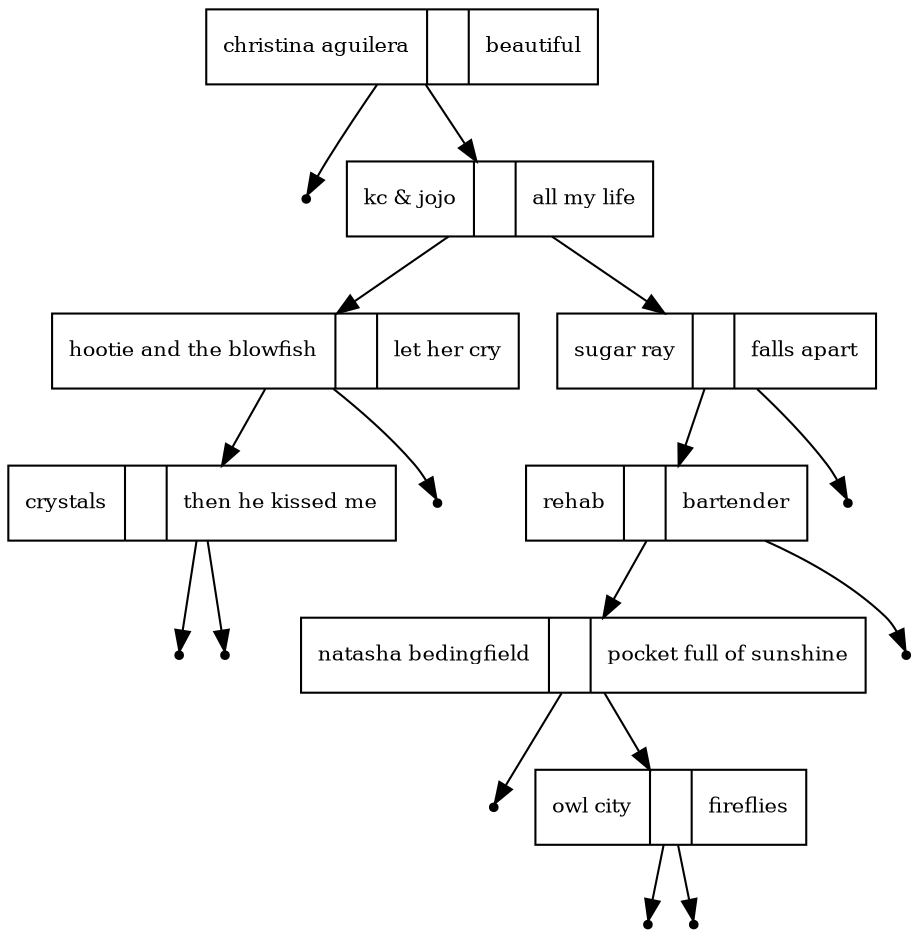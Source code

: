 digraph{
graph [ordering="out"];
node [fontsize = "10"shape = "record"];
"christina aguilera" [label ="christina aguilera | |  beautiful"];
"kc & jojo" [label ="kc & jojo | |  all my life"];
"hootie and the blowfish" [label ="hootie and the blowfish | |  let her cry"];
"crystals" [label ="crystals | |  then he kissed me"];
"sugar ray" [label ="sugar ray | |  falls apart"];
"rehab" [label ="rehab | |  bartender"];
"natasha bedingfield" [label ="natasha bedingfield | |  pocket full of sunshine"];
"owl city" [label ="owl city | |  fireflies"];
nullptr20[shape=point]
"christina aguilera"  -> nullptr20
"christina aguilera"  -> "kc & jojo" 
"kc & jojo"  -> "hootie and the blowfish" 
"hootie and the blowfish"  -> "crystals" 
nullptr21[shape=point]
"crystals"  -> nullptr21
nullptr22[shape=point]
"crystals"  -> nullptr22
nullptr23[shape=point]
"hootie and the blowfish"  -> nullptr23
"kc & jojo"  -> "sugar ray" 
"sugar ray"  -> "rehab" 
"rehab"  -> "natasha bedingfield" 
nullptr24[shape=point]
"natasha bedingfield"  -> nullptr24
"natasha bedingfield"  -> "owl city" 
nullptr25[shape=point]
"owl city"  -> nullptr25
nullptr26[shape=point]
"owl city"  -> nullptr26
nullptr27[shape=point]
"rehab"  -> nullptr27
nullptr28[shape=point]
"sugar ray"  -> nullptr28
}
